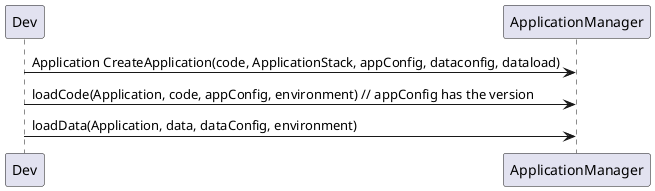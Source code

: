 @startuml
Dev -> ApplicationManager: Application CreateApplication(code, ApplicationStack, appConfig, dataconfig, dataload)
Dev -> ApplicationManager: loadCode(Application, code, appConfig, environment) // appConfig has the version
Dev -> ApplicationManager: loadData(Application, data, dataConfig, environment)
@enduml

